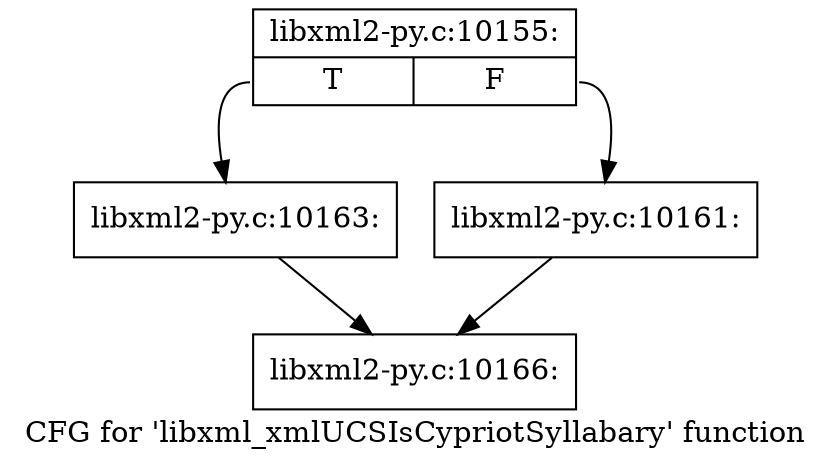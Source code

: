 digraph "CFG for 'libxml_xmlUCSIsCypriotSyllabary' function" {
	label="CFG for 'libxml_xmlUCSIsCypriotSyllabary' function";

	Node0x45a83a0 [shape=record,label="{libxml2-py.c:10155:|{<s0>T|<s1>F}}"];
	Node0x45a83a0:s0 -> Node0x45ab260;
	Node0x45a83a0:s1 -> Node0x45ab210;
	Node0x45ab210 [shape=record,label="{libxml2-py.c:10161:}"];
	Node0x45ab210 -> Node0x45a9e70;
	Node0x45ab260 [shape=record,label="{libxml2-py.c:10163:}"];
	Node0x45ab260 -> Node0x45a9e70;
	Node0x45a9e70 [shape=record,label="{libxml2-py.c:10166:}"];
}

